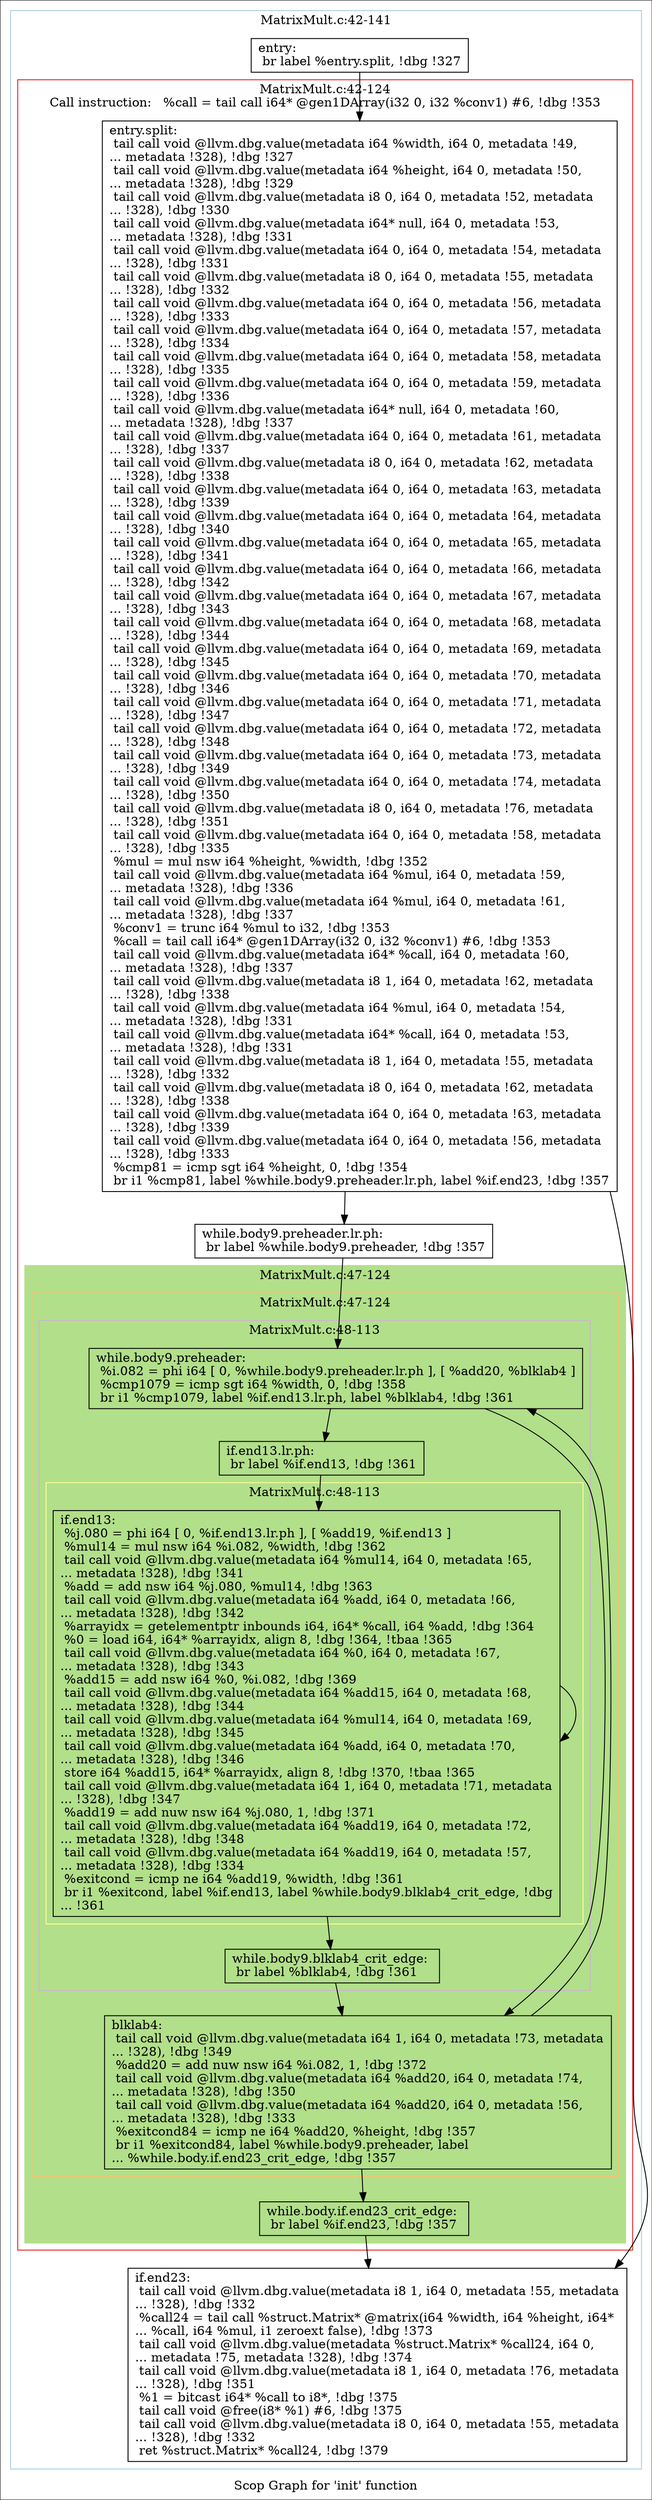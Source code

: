 digraph "Scop Graph for 'init' function" {
	label="Scop Graph for 'init' function";

	Node0xa70d120 [shape=record,label="{entry:\l  br label %entry.split, !dbg !327\l}"];
	Node0xa70d120 -> Node0xa695b80;
	Node0xa695b80 [shape=record,label="{entry.split:                                      \l  tail call void @llvm.dbg.value(metadata i64 %width, i64 0, metadata !49,\l... metadata !328), !dbg !327\l  tail call void @llvm.dbg.value(metadata i64 %height, i64 0, metadata !50,\l... metadata !328), !dbg !329\l  tail call void @llvm.dbg.value(metadata i8 0, i64 0, metadata !52, metadata\l... !328), !dbg !330\l  tail call void @llvm.dbg.value(metadata i64* null, i64 0, metadata !53,\l... metadata !328), !dbg !331\l  tail call void @llvm.dbg.value(metadata i64 0, i64 0, metadata !54, metadata\l... !328), !dbg !331\l  tail call void @llvm.dbg.value(metadata i8 0, i64 0, metadata !55, metadata\l... !328), !dbg !332\l  tail call void @llvm.dbg.value(metadata i64 0, i64 0, metadata !56, metadata\l... !328), !dbg !333\l  tail call void @llvm.dbg.value(metadata i64 0, i64 0, metadata !57, metadata\l... !328), !dbg !334\l  tail call void @llvm.dbg.value(metadata i64 0, i64 0, metadata !58, metadata\l... !328), !dbg !335\l  tail call void @llvm.dbg.value(metadata i64 0, i64 0, metadata !59, metadata\l... !328), !dbg !336\l  tail call void @llvm.dbg.value(metadata i64* null, i64 0, metadata !60,\l... metadata !328), !dbg !337\l  tail call void @llvm.dbg.value(metadata i64 0, i64 0, metadata !61, metadata\l... !328), !dbg !337\l  tail call void @llvm.dbg.value(metadata i8 0, i64 0, metadata !62, metadata\l... !328), !dbg !338\l  tail call void @llvm.dbg.value(metadata i64 0, i64 0, metadata !63, metadata\l... !328), !dbg !339\l  tail call void @llvm.dbg.value(metadata i64 0, i64 0, metadata !64, metadata\l... !328), !dbg !340\l  tail call void @llvm.dbg.value(metadata i64 0, i64 0, metadata !65, metadata\l... !328), !dbg !341\l  tail call void @llvm.dbg.value(metadata i64 0, i64 0, metadata !66, metadata\l... !328), !dbg !342\l  tail call void @llvm.dbg.value(metadata i64 0, i64 0, metadata !67, metadata\l... !328), !dbg !343\l  tail call void @llvm.dbg.value(metadata i64 0, i64 0, metadata !68, metadata\l... !328), !dbg !344\l  tail call void @llvm.dbg.value(metadata i64 0, i64 0, metadata !69, metadata\l... !328), !dbg !345\l  tail call void @llvm.dbg.value(metadata i64 0, i64 0, metadata !70, metadata\l... !328), !dbg !346\l  tail call void @llvm.dbg.value(metadata i64 0, i64 0, metadata !71, metadata\l... !328), !dbg !347\l  tail call void @llvm.dbg.value(metadata i64 0, i64 0, metadata !72, metadata\l... !328), !dbg !348\l  tail call void @llvm.dbg.value(metadata i64 0, i64 0, metadata !73, metadata\l... !328), !dbg !349\l  tail call void @llvm.dbg.value(metadata i64 0, i64 0, metadata !74, metadata\l... !328), !dbg !350\l  tail call void @llvm.dbg.value(metadata i8 0, i64 0, metadata !76, metadata\l... !328), !dbg !351\l  tail call void @llvm.dbg.value(metadata i64 0, i64 0, metadata !58, metadata\l... !328), !dbg !335\l  %mul = mul nsw i64 %height, %width, !dbg !352\l  tail call void @llvm.dbg.value(metadata i64 %mul, i64 0, metadata !59,\l... metadata !328), !dbg !336\l  tail call void @llvm.dbg.value(metadata i64 %mul, i64 0, metadata !61,\l... metadata !328), !dbg !337\l  %conv1 = trunc i64 %mul to i32, !dbg !353\l  %call = tail call i64* @gen1DArray(i32 0, i32 %conv1) #6, !dbg !353\l  tail call void @llvm.dbg.value(metadata i64* %call, i64 0, metadata !60,\l... metadata !328), !dbg !337\l  tail call void @llvm.dbg.value(metadata i8 1, i64 0, metadata !62, metadata\l... !328), !dbg !338\l  tail call void @llvm.dbg.value(metadata i64 %mul, i64 0, metadata !54,\l... metadata !328), !dbg !331\l  tail call void @llvm.dbg.value(metadata i64* %call, i64 0, metadata !53,\l... metadata !328), !dbg !331\l  tail call void @llvm.dbg.value(metadata i8 1, i64 0, metadata !55, metadata\l... !328), !dbg !332\l  tail call void @llvm.dbg.value(metadata i8 0, i64 0, metadata !62, metadata\l... !328), !dbg !338\l  tail call void @llvm.dbg.value(metadata i64 0, i64 0, metadata !63, metadata\l... !328), !dbg !339\l  tail call void @llvm.dbg.value(metadata i64 0, i64 0, metadata !56, metadata\l... !328), !dbg !333\l  %cmp81 = icmp sgt i64 %height, 0, !dbg !354\l  br i1 %cmp81, label %while.body9.preheader.lr.ph, label %if.end23, !dbg !357\l}"];
	Node0xa695b80 -> Node0xa780350;
	Node0xa695b80 -> Node0xa73d120;
	Node0xa780350 [shape=record,label="{while.body9.preheader.lr.ph:                      \l  br label %while.body9.preheader, !dbg !357\l}"];
	Node0xa780350 -> Node0xa717fd0;
	Node0xa717fd0 [shape=record,label="{while.body9.preheader:                            \l  %i.082 = phi i64 [ 0, %while.body9.preheader.lr.ph ], [ %add20, %blklab4 ]\l  %cmp1079 = icmp sgt i64 %width, 0, !dbg !358\l  br i1 %cmp1079, label %if.end13.lr.ph, label %blklab4, !dbg !361\l}"];
	Node0xa717fd0 -> Node0xa7739b0;
	Node0xa717fd0 -> Node0xa7ad880;
	Node0xa7739b0 [shape=record,label="{if.end13.lr.ph:                                   \l  br label %if.end13, !dbg !361\l}"];
	Node0xa7739b0 -> Node0xa780f30;
	Node0xa780f30 [shape=record,label="{if.end13:                                         \l  %j.080 = phi i64 [ 0, %if.end13.lr.ph ], [ %add19, %if.end13 ]\l  %mul14 = mul nsw i64 %i.082, %width, !dbg !362\l  tail call void @llvm.dbg.value(metadata i64 %mul14, i64 0, metadata !65,\l... metadata !328), !dbg !341\l  %add = add nsw i64 %j.080, %mul14, !dbg !363\l  tail call void @llvm.dbg.value(metadata i64 %add, i64 0, metadata !66,\l... metadata !328), !dbg !342\l  %arrayidx = getelementptr inbounds i64, i64* %call, i64 %add, !dbg !364\l  %0 = load i64, i64* %arrayidx, align 8, !dbg !364, !tbaa !365\l  tail call void @llvm.dbg.value(metadata i64 %0, i64 0, metadata !67,\l... metadata !328), !dbg !343\l  %add15 = add nsw i64 %0, %i.082, !dbg !369\l  tail call void @llvm.dbg.value(metadata i64 %add15, i64 0, metadata !68,\l... metadata !328), !dbg !344\l  tail call void @llvm.dbg.value(metadata i64 %mul14, i64 0, metadata !69,\l... metadata !328), !dbg !345\l  tail call void @llvm.dbg.value(metadata i64 %add, i64 0, metadata !70,\l... metadata !328), !dbg !346\l  store i64 %add15, i64* %arrayidx, align 8, !dbg !370, !tbaa !365\l  tail call void @llvm.dbg.value(metadata i64 1, i64 0, metadata !71, metadata\l... !328), !dbg !347\l  %add19 = add nuw nsw i64 %j.080, 1, !dbg !371\l  tail call void @llvm.dbg.value(metadata i64 %add19, i64 0, metadata !72,\l... metadata !328), !dbg !348\l  tail call void @llvm.dbg.value(metadata i64 %add19, i64 0, metadata !57,\l... metadata !328), !dbg !334\l  %exitcond = icmp ne i64 %add19, %width, !dbg !361\l  br i1 %exitcond, label %if.end13, label %while.body9.blklab4_crit_edge, !dbg\l... !361\l}"];
	Node0xa780f30 -> Node0xa780f30[constraint=false];
	Node0xa780f30 -> Node0xa774400;
	Node0xa774400 [shape=record,label="{while.body9.blklab4_crit_edge:                    \l  br label %blklab4, !dbg !361\l}"];
	Node0xa774400 -> Node0xa7ad880;
	Node0xa7ad880 [shape=record,label="{blklab4:                                          \l  tail call void @llvm.dbg.value(metadata i64 1, i64 0, metadata !73, metadata\l... !328), !dbg !349\l  %add20 = add nuw nsw i64 %i.082, 1, !dbg !372\l  tail call void @llvm.dbg.value(metadata i64 %add20, i64 0, metadata !74,\l... metadata !328), !dbg !350\l  tail call void @llvm.dbg.value(metadata i64 %add20, i64 0, metadata !56,\l... metadata !328), !dbg !333\l  %exitcond84 = icmp ne i64 %add20, %height, !dbg !357\l  br i1 %exitcond84, label %while.body9.preheader, label\l... %while.body.if.end23_crit_edge, !dbg !357\l}"];
	Node0xa7ad880 -> Node0xa717fd0[constraint=false];
	Node0xa7ad880 -> Node0xa73f2f0;
	Node0xa73f2f0 [shape=record,label="{while.body.if.end23_crit_edge:                    \l  br label %if.end23, !dbg !357\l}"];
	Node0xa73f2f0 -> Node0xa73d120;
	Node0xa73d120 [shape=record,label="{if.end23:                                         \l  tail call void @llvm.dbg.value(metadata i8 1, i64 0, metadata !55, metadata\l... !328), !dbg !332\l  %call24 = tail call %struct.Matrix* @matrix(i64 %width, i64 %height, i64*\l... %call, i64 %mul, i1 zeroext false), !dbg !373\l  tail call void @llvm.dbg.value(metadata %struct.Matrix* %call24, i64 0,\l... metadata !75, metadata !328), !dbg !374\l  tail call void @llvm.dbg.value(metadata i8 1, i64 0, metadata !76, metadata\l... !328), !dbg !351\l  %1 = bitcast i64* %call to i8*, !dbg !375\l  tail call void @free(i8* %1) #6, !dbg !375\l  tail call void @llvm.dbg.value(metadata i8 0, i64 0, metadata !55, metadata\l... !328), !dbg !332\l  ret %struct.Matrix* %call24, !dbg !379\l}"];
	colorscheme = "paired12"
        subgraph cluster_0xa7c02f0 {
          label = "MatrixMult.c:42-141
";
          style = solid;
          color = 1
          subgraph cluster_0xa7bf030 {
            label = "MatrixMult.c:42-124
Call instruction:   %call = tail call i64* @gen1DArray(i32 0, i32 %conv1) #6, !dbg !353";
            style = solid;
            color = 6
            subgraph cluster_0xa7bc2a0 {
              label = "MatrixMult.c:47-124
";
              style = filled;
              color = 3              subgraph cluster_0xa7bf4e0 {
                label = "MatrixMult.c:47-124
";
                style = solid;
                color = 7
                subgraph cluster_0xa7bf990 {
                  label = "MatrixMult.c:48-113
";
                  style = solid;
                  color = 9
                  subgraph cluster_0xa7bfe40 {
                    label = "MatrixMult.c:48-113
";
                    style = solid;
                    color = 11
                    Node0xa780f30;
                  }
                  Node0xa717fd0;
                  Node0xa7739b0;
                  Node0xa774400;
                }
                Node0xa7ad880;
              }
              Node0xa73f2f0;
            }
            Node0xa695b80;
            Node0xa780350;
          }
          Node0xa70d120;
          Node0xa73d120;
        }
}
